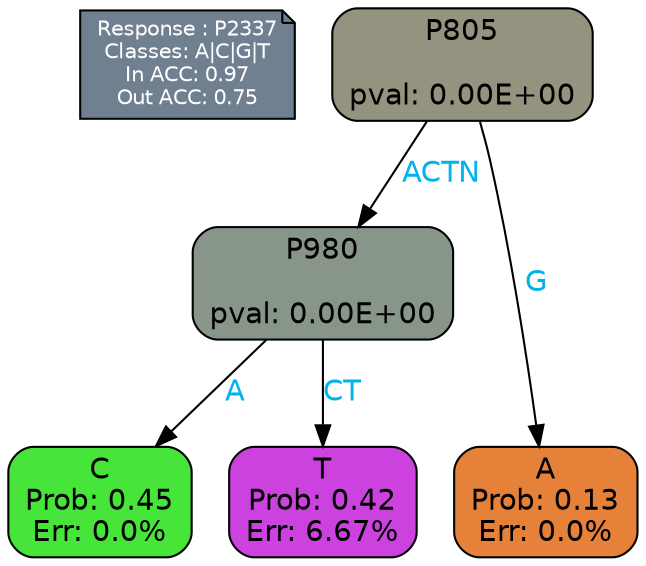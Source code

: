 digraph Tree {
node [shape=box, style="filled, rounded", color="black", fontname=helvetica] ;
graph [ranksep=equally, splines=polylines, bgcolor=transparent, dpi=600] ;
edge [fontname=helvetica] ;
LEGEND [label="Response : P2337
Classes: A|C|G|T
In ACC: 0.97
Out ACC: 0.75
",shape=note,align=left,style=filled,fillcolor="slategray",fontcolor="white",fontsize=10];1 [label="P805

pval: 0.00E+00", fillcolor="#93937f"] ;
2 [label="P980

pval: 0.00E+00", fillcolor="#879689"] ;
3 [label="C
Prob: 0.45
Err: 0.0%", fillcolor="#47e539"] ;
4 [label="T
Prob: 0.42
Err: 6.67%", fillcolor="#cc42df"] ;
5 [label="A
Prob: 0.13
Err: 0.0%", fillcolor="#e58139"] ;
1 -> 2 [label="ACTN",fontcolor=deepskyblue2] ;
1 -> 5 [label="G",fontcolor=deepskyblue2] ;
2 -> 3 [label="A",fontcolor=deepskyblue2] ;
2 -> 4 [label="CT",fontcolor=deepskyblue2] ;
{rank = same; 3;4;5;}{rank = same; LEGEND;1;}}